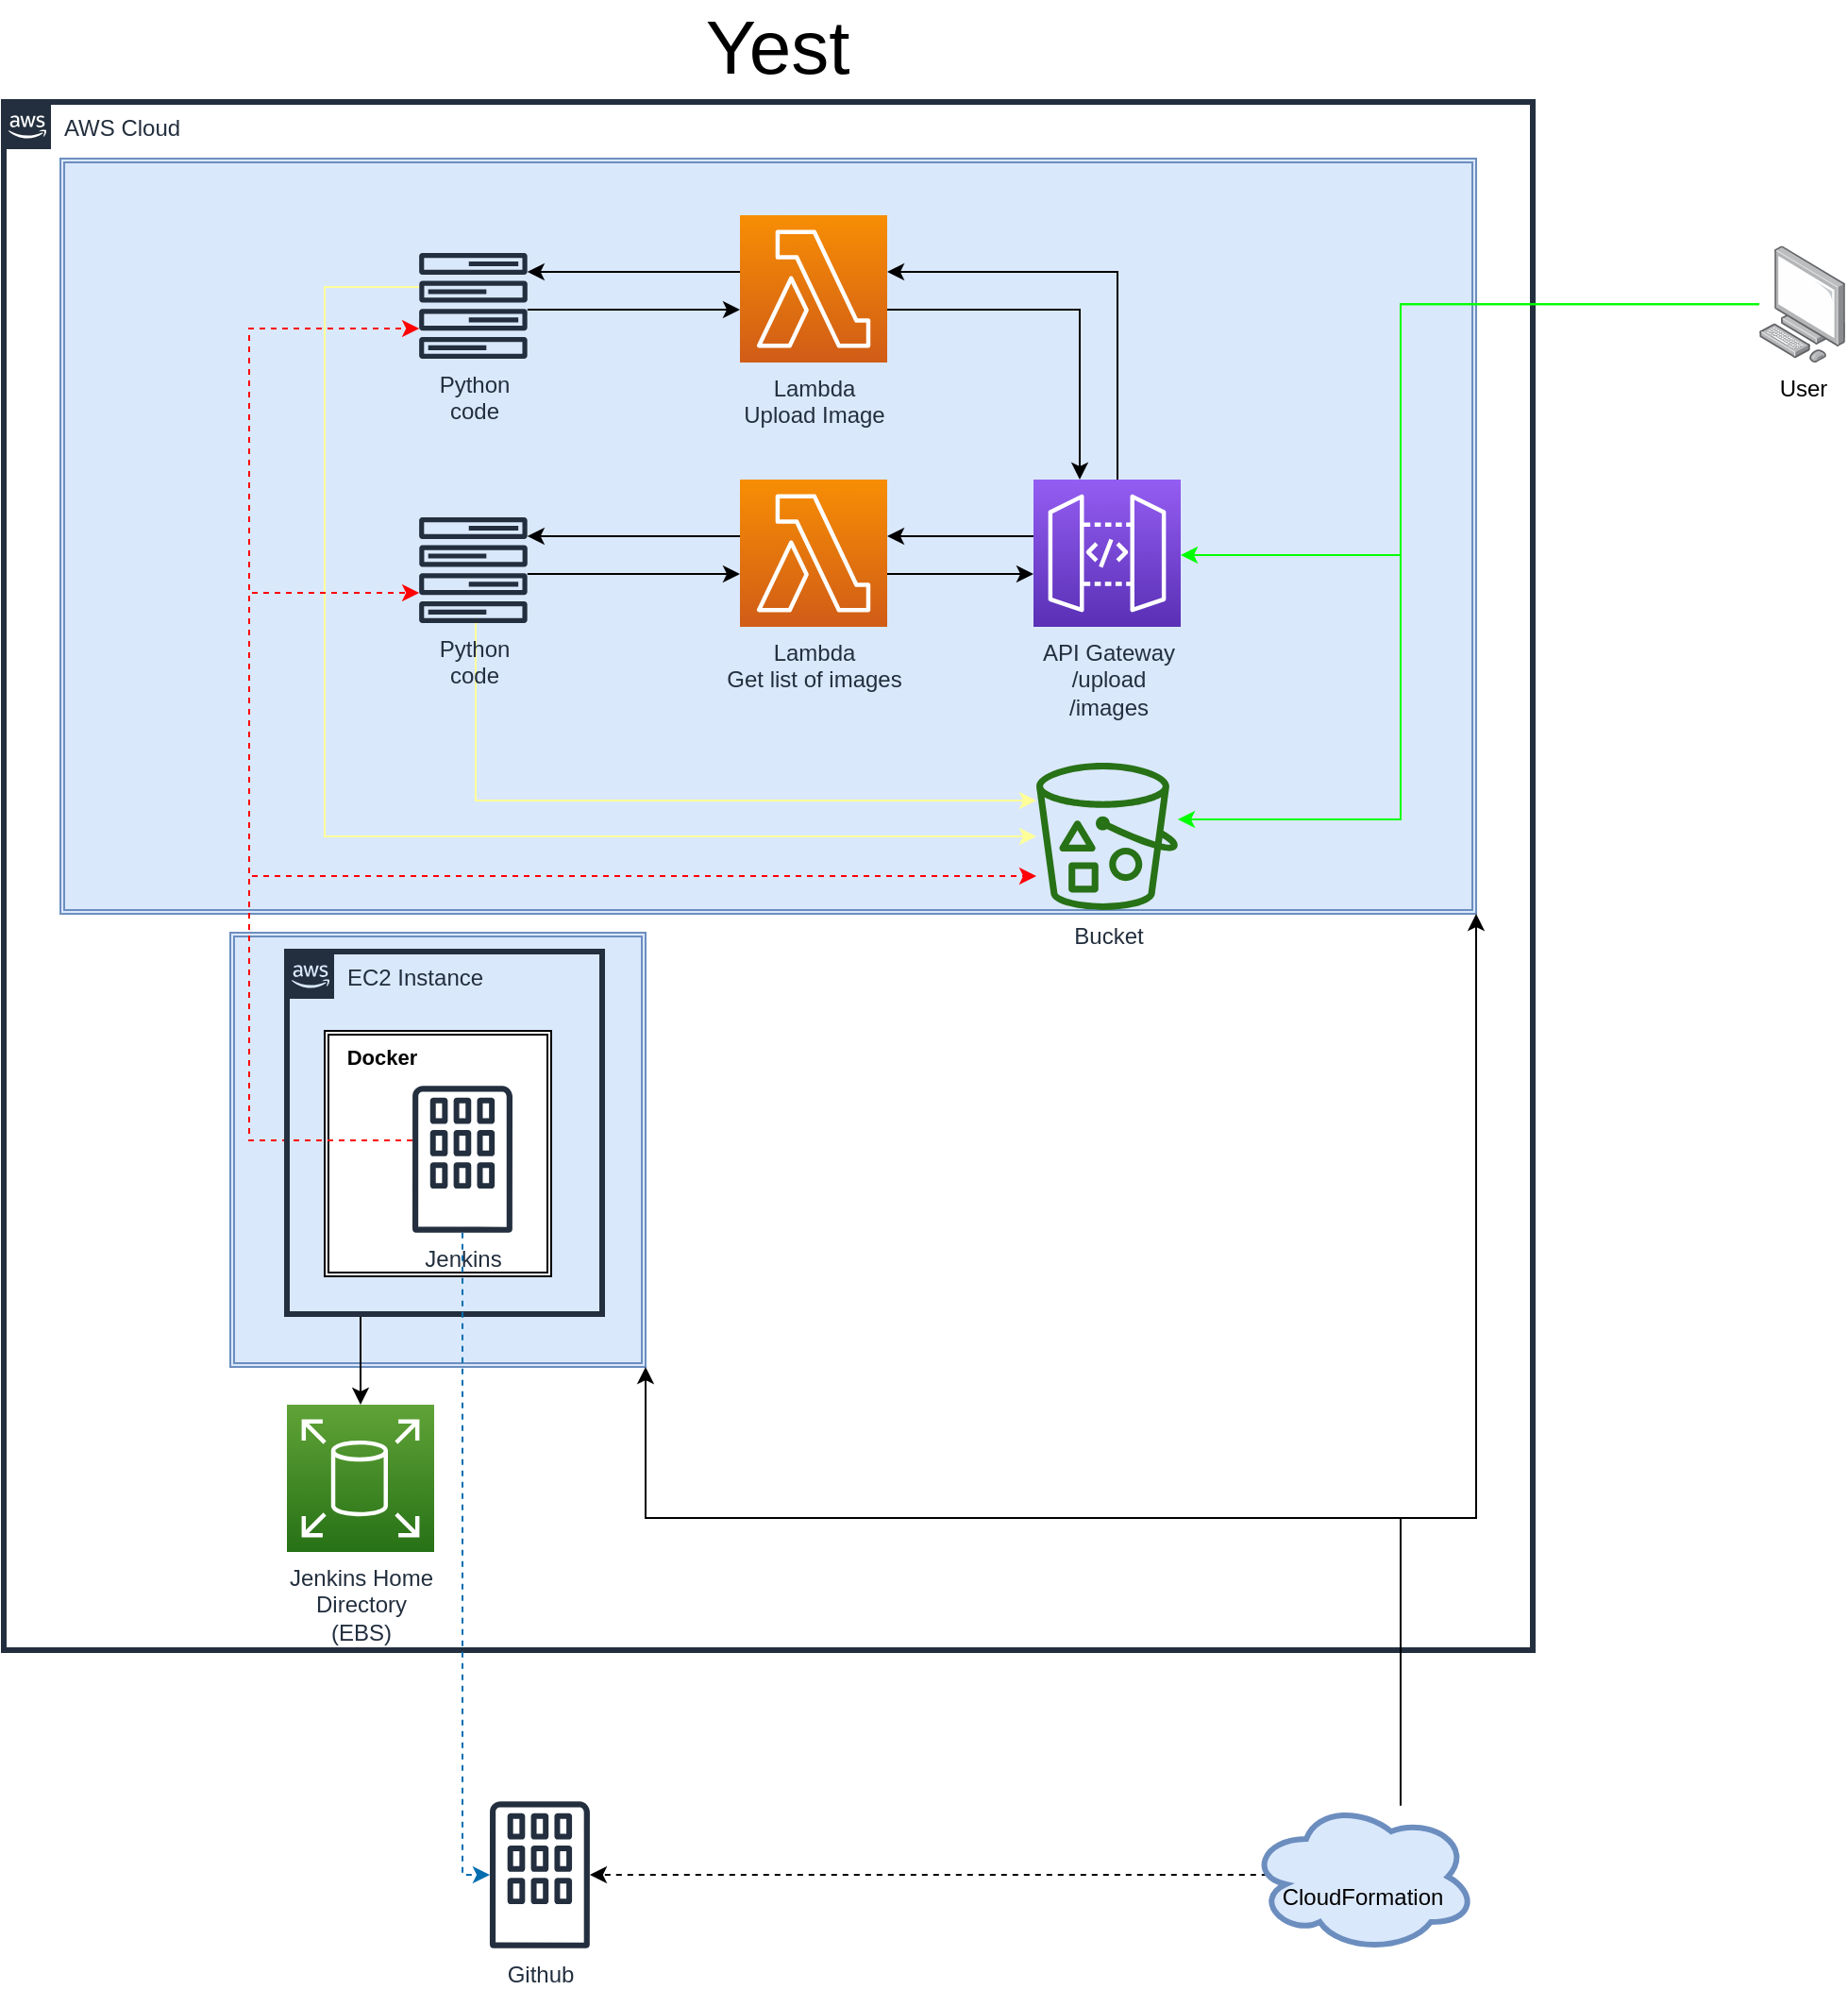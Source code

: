 <mxfile version="13.8.0" type="device"><diagram id="Ht1M8jgEwFfnCIfOTk4-" name="Page-1"><mxGraphModel dx="1422" dy="1621" grid="1" gridSize="10" guides="1" tooltips="1" connect="1" arrows="1" fold="1" page="1" pageScale="1" pageWidth="1169" pageHeight="827" math="0" shadow="0"><root><mxCell id="0"/><mxCell id="1" parent="0"/><mxCell id="UEzPUAAOIrF-is8g5C7q-74" value="AWS Cloud" style="points=[[0,0],[0.25,0],[0.5,0],[0.75,0],[1,0],[1,0.25],[1,0.5],[1,0.75],[1,1],[0.75,1],[0.5,1],[0.25,1],[0,1],[0,0.75],[0,0.5],[0,0.25]];outlineConnect=0;gradientColor=none;html=1;whiteSpace=wrap;fontSize=12;fontStyle=0;shape=mxgraph.aws4.group;grIcon=mxgraph.aws4.group_aws_cloud_alt;strokeColor=#232F3E;fillColor=none;verticalAlign=top;align=left;spacingLeft=30;fontColor=#232F3E;dashed=0;labelBackgroundColor=#ffffff;strokeWidth=3;" parent="1" vertex="1"><mxGeometry x="130" y="50" width="810" height="820" as="geometry"/></mxCell><mxCell id="kPeSdyLYlnjr1TN1_aFk-23" value="" style="shape=ext;double=1;rounded=0;whiteSpace=wrap;html=1;fillColor=#dae8fc;strokeColor=#6c8ebf;" vertex="1" parent="1"><mxGeometry x="250" y="490" width="220" height="230" as="geometry"/></mxCell><mxCell id="kPeSdyLYlnjr1TN1_aFk-12" value="" style="shape=ext;double=1;rounded=0;whiteSpace=wrap;html=1;fillColor=#dae8fc;strokeColor=#6c8ebf;" vertex="1" parent="1"><mxGeometry x="160" y="80" width="750" height="400" as="geometry"/></mxCell><mxCell id="kPeSdyLYlnjr1TN1_aFk-19" style="edgeStyle=orthogonalEdgeStyle;rounded=0;orthogonalLoop=1;jettySize=auto;html=1;strokeColor=#FF0008;dashed=1;" edge="1" parent="1" source="kPeSdyLYlnjr1TN1_aFk-1" target="UEzPUAAOIrF-is8g5C7q-77"><mxGeometry relative="1" as="geometry"><Array as="points"><mxPoint x="260" y="600"/><mxPoint x="260" y="460"/></Array></mxGeometry></mxCell><mxCell id="UEzPUAAOIrF-is8g5C7q-77" value="Bucket" style="outlineConnect=0;fontColor=#232F3E;gradientColor=none;fillColor=#277116;strokeColor=none;dashed=0;verticalLabelPosition=bottom;verticalAlign=top;align=center;html=1;fontSize=12;fontStyle=0;aspect=fixed;pointerEvents=1;shape=mxgraph.aws4.bucket_with_objects;labelBackgroundColor=none;" parent="1" vertex="1"><mxGeometry x="677" y="400" width="75" height="78" as="geometry"/></mxCell><mxCell id="I0tBvraWFZOy1C0ZbMYc-12" style="edgeStyle=orthogonalEdgeStyle;rounded=0;orthogonalLoop=1;jettySize=auto;html=1;" parent="1" source="I0tBvraWFZOy1C0ZbMYc-1" target="I0tBvraWFZOy1C0ZbMYc-3" edge="1"><mxGeometry relative="1" as="geometry"><Array as="points"><mxPoint x="700" y="160"/></Array></mxGeometry></mxCell><mxCell id="I0tBvraWFZOy1C0ZbMYc-28" style="edgeStyle=orthogonalEdgeStyle;rounded=0;orthogonalLoop=1;jettySize=auto;html=1;" parent="1" source="I0tBvraWFZOy1C0ZbMYc-1" target="I0tBvraWFZOy1C0ZbMYc-4" edge="1"><mxGeometry relative="1" as="geometry"><Array as="points"><mxPoint x="480" y="140"/><mxPoint x="480" y="140"/></Array></mxGeometry></mxCell><mxCell id="I0tBvraWFZOy1C0ZbMYc-1" value="Lambda&lt;br&gt;Upload Image" style="outlineConnect=0;fontColor=#232F3E;gradientColor=#F78E04;gradientDirection=north;fillColor=#D05C17;strokeColor=#ffffff;dashed=0;verticalLabelPosition=bottom;verticalAlign=top;align=center;html=1;fontSize=12;fontStyle=0;aspect=fixed;shape=mxgraph.aws4.resourceIcon;resIcon=mxgraph.aws4.lambda;" parent="1" vertex="1"><mxGeometry x="520" y="110" width="78" height="78" as="geometry"/></mxCell><mxCell id="I0tBvraWFZOy1C0ZbMYc-11" style="edgeStyle=orthogonalEdgeStyle;rounded=0;orthogonalLoop=1;jettySize=auto;html=1;" parent="1" source="I0tBvraWFZOy1C0ZbMYc-3" target="I0tBvraWFZOy1C0ZbMYc-1" edge="1"><mxGeometry relative="1" as="geometry"><Array as="points"><mxPoint x="720" y="140"/></Array></mxGeometry></mxCell><mxCell id="I0tBvraWFZOy1C0ZbMYc-30" style="edgeStyle=orthogonalEdgeStyle;rounded=0;orthogonalLoop=1;jettySize=auto;html=1;" parent="1" source="I0tBvraWFZOy1C0ZbMYc-3" target="I0tBvraWFZOy1C0ZbMYc-18" edge="1"><mxGeometry relative="1" as="geometry"><Array as="points"><mxPoint x="630" y="280"/><mxPoint x="630" y="280"/></Array></mxGeometry></mxCell><mxCell id="I0tBvraWFZOy1C0ZbMYc-3" value="API Gateway&lt;br&gt;/upload&lt;br&gt;/images" style="outlineConnect=0;fontColor=#232F3E;gradientColor=#945DF2;gradientDirection=north;fillColor=#5A30B5;strokeColor=#ffffff;dashed=0;verticalLabelPosition=bottom;verticalAlign=top;align=center;html=1;fontSize=12;fontStyle=0;aspect=fixed;shape=mxgraph.aws4.resourceIcon;resIcon=mxgraph.aws4.api_gateway;" parent="1" vertex="1"><mxGeometry x="675.5" y="250" width="78" height="78" as="geometry"/></mxCell><mxCell id="I0tBvraWFZOy1C0ZbMYc-14" style="edgeStyle=orthogonalEdgeStyle;rounded=0;orthogonalLoop=1;jettySize=auto;html=1;strokeColor=#FFFF99;startArrow=none;startFill=0;" parent="1" source="I0tBvraWFZOy1C0ZbMYc-4" target="UEzPUAAOIrF-is8g5C7q-77" edge="1"><mxGeometry relative="1" as="geometry"><Array as="points"><mxPoint x="300" y="148"/><mxPoint x="300" y="439"/></Array></mxGeometry></mxCell><mxCell id="I0tBvraWFZOy1C0ZbMYc-29" style="edgeStyle=orthogonalEdgeStyle;rounded=0;orthogonalLoop=1;jettySize=auto;html=1;" parent="1" source="I0tBvraWFZOy1C0ZbMYc-4" target="I0tBvraWFZOy1C0ZbMYc-1" edge="1"><mxGeometry relative="1" as="geometry"><Array as="points"><mxPoint x="480" y="160"/><mxPoint x="480" y="160"/></Array></mxGeometry></mxCell><mxCell id="I0tBvraWFZOy1C0ZbMYc-4" value="Python&lt;br&gt;code" style="outlineConnect=0;fontColor=#232F3E;gradientColor=none;fillColor=#232F3E;strokeColor=none;dashed=0;verticalLabelPosition=bottom;verticalAlign=top;align=center;html=1;fontSize=12;fontStyle=0;aspect=fixed;pointerEvents=1;shape=mxgraph.aws4.forums;" parent="1" vertex="1"><mxGeometry x="350" y="130" width="57.47" height="56" as="geometry"/></mxCell><mxCell id="I0tBvraWFZOy1C0ZbMYc-9" style="edgeStyle=orthogonalEdgeStyle;rounded=0;orthogonalLoop=1;jettySize=auto;html=1;fontColor=#00FF00;strokeColor=#00ff00;" parent="1" source="I0tBvraWFZOy1C0ZbMYc-7" target="UEzPUAAOIrF-is8g5C7q-77" edge="1"><mxGeometry relative="1" as="geometry"><Array as="points"><mxPoint x="870" y="430"/></Array></mxGeometry></mxCell><mxCell id="I0tBvraWFZOy1C0ZbMYc-10" style="edgeStyle=orthogonalEdgeStyle;rounded=0;orthogonalLoop=1;jettySize=auto;html=1;fontColor=#00FF00;strokeColor=#00ff00;" parent="1" source="I0tBvraWFZOy1C0ZbMYc-7" target="I0tBvraWFZOy1C0ZbMYc-3" edge="1"><mxGeometry relative="1" as="geometry"><Array as="points"><mxPoint x="870" y="290"/></Array></mxGeometry></mxCell><mxCell id="I0tBvraWFZOy1C0ZbMYc-7" value="User" style="points=[];aspect=fixed;html=1;align=center;shadow=0;dashed=0;image;image=img/lib/allied_telesis/computer_and_terminals/Personal_Computer.svg;" parent="1" vertex="1"><mxGeometry x="1060" y="126.2" width="45.6" height="61.8" as="geometry"/></mxCell><mxCell id="I0tBvraWFZOy1C0ZbMYc-16" style="edgeStyle=orthogonalEdgeStyle;rounded=0;orthogonalLoop=1;jettySize=auto;html=1;" parent="1" source="I0tBvraWFZOy1C0ZbMYc-18" target="I0tBvraWFZOy1C0ZbMYc-23" edge="1"><mxGeometry relative="1" as="geometry"><Array as="points"><mxPoint x="470" y="280"/><mxPoint x="470" y="280"/></Array></mxGeometry></mxCell><mxCell id="I0tBvraWFZOy1C0ZbMYc-31" style="edgeStyle=orthogonalEdgeStyle;rounded=0;orthogonalLoop=1;jettySize=auto;html=1;" parent="1" source="I0tBvraWFZOy1C0ZbMYc-18" target="I0tBvraWFZOy1C0ZbMYc-3" edge="1"><mxGeometry relative="1" as="geometry"><Array as="points"><mxPoint x="630" y="300"/><mxPoint x="630" y="300"/></Array></mxGeometry></mxCell><mxCell id="I0tBvraWFZOy1C0ZbMYc-18" value="Lambda&lt;br&gt;Get list of images" style="outlineConnect=0;fontColor=#232F3E;gradientColor=#F78E04;gradientDirection=north;fillColor=#D05C17;strokeColor=#ffffff;dashed=0;verticalLabelPosition=bottom;verticalAlign=top;align=center;html=1;fontSize=12;fontStyle=0;aspect=fixed;shape=mxgraph.aws4.resourceIcon;resIcon=mxgraph.aws4.lambda;" parent="1" vertex="1"><mxGeometry x="520" y="250.0" width="78" height="78" as="geometry"/></mxCell><mxCell id="I0tBvraWFZOy1C0ZbMYc-32" style="edgeStyle=orthogonalEdgeStyle;rounded=0;orthogonalLoop=1;jettySize=auto;html=1;strokeColor=#FFFF99;startArrow=none;startFill=0;" parent="1" source="I0tBvraWFZOy1C0ZbMYc-23" target="UEzPUAAOIrF-is8g5C7q-77" edge="1"><mxGeometry relative="1" as="geometry"><Array as="points"><mxPoint x="380" y="420"/></Array></mxGeometry></mxCell><mxCell id="I0tBvraWFZOy1C0ZbMYc-33" style="edgeStyle=orthogonalEdgeStyle;rounded=0;orthogonalLoop=1;jettySize=auto;html=1;" parent="1" source="I0tBvraWFZOy1C0ZbMYc-23" target="I0tBvraWFZOy1C0ZbMYc-18" edge="1"><mxGeometry relative="1" as="geometry"><Array as="points"><mxPoint x="470" y="300"/><mxPoint x="470" y="300"/></Array></mxGeometry></mxCell><mxCell id="I0tBvraWFZOy1C0ZbMYc-23" value="Python&lt;br&gt;code" style="outlineConnect=0;fontColor=#232F3E;gradientColor=none;fillColor=#232F3E;strokeColor=none;dashed=0;verticalLabelPosition=bottom;verticalAlign=top;align=center;html=1;fontSize=12;fontStyle=0;aspect=fixed;pointerEvents=1;shape=mxgraph.aws4.forums;" parent="1" vertex="1"><mxGeometry x="350" y="270" width="57.47" height="56" as="geometry"/></mxCell><mxCell id="I0tBvraWFZOy1C0ZbMYc-46" style="edgeStyle=orthogonalEdgeStyle;rounded=0;orthogonalLoop=1;jettySize=auto;html=1;dashed=1;fontSize=40;exitX=0.07;exitY=0.4;exitDx=0;exitDy=0;exitPerimeter=0;" parent="1" source="I0tBvraWFZOy1C0ZbMYc-44" target="I0tBvraWFZOy1C0ZbMYc-34" edge="1"><mxGeometry relative="1" as="geometry"><Array as="points"><mxPoint x="798" y="989"/></Array></mxGeometry></mxCell><object label="Github" id="I0tBvraWFZOy1C0ZbMYc-34"><mxCell style="outlineConnect=0;fontColor=#232F3E;gradientColor=none;fillColor=#232F3E;strokeColor=none;dashed=0;verticalLabelPosition=bottom;verticalAlign=top;align=center;html=1;fontSize=12;fontStyle=0;aspect=fixed;pointerEvents=1;shape=mxgraph.aws4.corporate_data_center;" parent="1" vertex="1"><mxGeometry x="387.47" y="950" width="53" height="78" as="geometry"/></mxCell></object><mxCell id="I0tBvraWFZOy1C0ZbMYc-43" value="Yest" style="text;html=1;strokeColor=none;fillColor=none;align=center;verticalAlign=middle;whiteSpace=wrap;rounded=0;fontSize=40;" parent="1" vertex="1"><mxGeometry x="520" y="10" width="40" height="20" as="geometry"/></mxCell><mxCell id="kPeSdyLYlnjr1TN1_aFk-14" style="edgeStyle=orthogonalEdgeStyle;rounded=0;orthogonalLoop=1;jettySize=auto;html=1;entryX=1;entryY=1;entryDx=0;entryDy=0;" edge="1" parent="1" source="I0tBvraWFZOy1C0ZbMYc-44" target="kPeSdyLYlnjr1TN1_aFk-12"><mxGeometry relative="1" as="geometry"><Array as="points"><mxPoint x="870" y="800"/><mxPoint x="910" y="800"/></Array></mxGeometry></mxCell><mxCell id="kPeSdyLYlnjr1TN1_aFk-24" style="edgeStyle=orthogonalEdgeStyle;rounded=0;orthogonalLoop=1;jettySize=auto;html=1;entryX=1;entryY=1;entryDx=0;entryDy=0;startArrow=none;startFill=0;fontColor=#00FF00;" edge="1" parent="1" source="I0tBvraWFZOy1C0ZbMYc-44" target="kPeSdyLYlnjr1TN1_aFk-23"><mxGeometry relative="1" as="geometry"><Array as="points"><mxPoint x="870" y="800"/><mxPoint x="470" y="800"/></Array></mxGeometry></mxCell><mxCell id="I0tBvraWFZOy1C0ZbMYc-44" value="&lt;font style=&quot;font-size: 12px&quot;&gt;CloudFormation&lt;/font&gt;" style="ellipse;shape=cloud;whiteSpace=wrap;html=1;strokeWidth=3;fontSize=40;fillColor=#dae8fc;strokeColor=#6c8ebf;" parent="1" vertex="1"><mxGeometry x="790" y="950" width="120" height="80" as="geometry"/></mxCell><mxCell id="kPeSdyLYlnjr1TN1_aFk-11" style="edgeStyle=orthogonalEdgeStyle;rounded=0;orthogonalLoop=1;jettySize=auto;html=1;" edge="1" parent="1" source="kPeSdyLYlnjr1TN1_aFk-3" target="kPeSdyLYlnjr1TN1_aFk-10"><mxGeometry relative="1" as="geometry"><Array as="points"><mxPoint x="319" y="720"/><mxPoint x="319" y="720"/></Array></mxGeometry></mxCell><mxCell id="kPeSdyLYlnjr1TN1_aFk-10" value="Jenkins Home &lt;br&gt;Directory&lt;br&gt;(EBS)" style="outlineConnect=0;fontColor=#232F3E;gradientColor=#60A337;gradientDirection=north;fillColor=#277116;strokeColor=#ffffff;dashed=0;verticalLabelPosition=bottom;verticalAlign=top;align=center;html=1;fontSize=12;fontStyle=0;aspect=fixed;shape=mxgraph.aws4.resourceIcon;resIcon=mxgraph.aws4.elastic_block_store;" vertex="1" parent="1"><mxGeometry x="280" y="740" width="78" height="78" as="geometry"/></mxCell><mxCell id="kPeSdyLYlnjr1TN1_aFk-6" value="" style="shape=ext;double=1;rounded=0;whiteSpace=wrap;html=1;" vertex="1" parent="1"><mxGeometry x="300" y="542" width="120" height="130" as="geometry"/></mxCell><mxCell id="kPeSdyLYlnjr1TN1_aFk-7" value="&lt;font style=&quot;font-size: 11px&quot;&gt;Docker&lt;/font&gt;" style="text;strokeColor=none;fillColor=none;html=1;fontSize=24;fontStyle=1;verticalAlign=middle;align=center;" vertex="1" parent="1"><mxGeometry x="280" y="532" width="100" height="40" as="geometry"/></mxCell><object label="Jenkins" id="kPeSdyLYlnjr1TN1_aFk-1"><mxCell style="outlineConnect=0;fontColor=#232F3E;gradientColor=none;fillColor=#232F3E;strokeColor=none;dashed=0;verticalLabelPosition=bottom;verticalAlign=top;align=center;html=1;fontSize=12;fontStyle=0;aspect=fixed;pointerEvents=1;shape=mxgraph.aws4.corporate_data_center;" vertex="1" parent="1"><mxGeometry x="346.5" y="571" width="53" height="78" as="geometry"/></mxCell></object><mxCell id="kPeSdyLYlnjr1TN1_aFk-17" style="edgeStyle=orthogonalEdgeStyle;rounded=0;orthogonalLoop=1;jettySize=auto;html=1;strokeColor=#FF0000;dashed=1;" edge="1" parent="1" source="kPeSdyLYlnjr1TN1_aFk-1" target="I0tBvraWFZOy1C0ZbMYc-23"><mxGeometry relative="1" as="geometry"><Array as="points"><mxPoint x="260" y="600"/><mxPoint x="260" y="310"/></Array></mxGeometry></mxCell><mxCell id="kPeSdyLYlnjr1TN1_aFk-18" style="edgeStyle=orthogonalEdgeStyle;rounded=0;orthogonalLoop=1;jettySize=auto;html=1;strokeColor=#FF0000;dashed=1;" edge="1" parent="1" source="kPeSdyLYlnjr1TN1_aFk-1" target="I0tBvraWFZOy1C0ZbMYc-4"><mxGeometry relative="1" as="geometry"><Array as="points"><mxPoint x="260" y="600"/><mxPoint x="260" y="170"/></Array></mxGeometry></mxCell><mxCell id="kPeSdyLYlnjr1TN1_aFk-3" value="EC2 Instance" style="points=[[0,0],[0.25,0],[0.5,0],[0.75,0],[1,0],[1,0.25],[1,0.5],[1,0.75],[1,1],[0.75,1],[0.5,1],[0.25,1],[0,1],[0,0.75],[0,0.5],[0,0.25]];outlineConnect=0;gradientColor=none;html=1;whiteSpace=wrap;fontSize=12;fontStyle=0;shape=mxgraph.aws4.group;grIcon=mxgraph.aws4.group_aws_cloud_alt;strokeColor=#232F3E;fillColor=none;verticalAlign=top;align=left;spacingLeft=30;fontColor=#232F3E;dashed=0;labelBackgroundColor=none;strokeWidth=3;" vertex="1" parent="1"><mxGeometry x="280" y="500" width="167" height="192" as="geometry"/></mxCell><mxCell id="kPeSdyLYlnjr1TN1_aFk-22" style="edgeStyle=orthogonalEdgeStyle;rounded=0;orthogonalLoop=1;jettySize=auto;html=1;dashed=1;startArrow=none;startFill=0;strokeColor=#006EAF;fontColor=#00FF00;" edge="1" parent="1" source="kPeSdyLYlnjr1TN1_aFk-1" target="I0tBvraWFZOy1C0ZbMYc-34"><mxGeometry relative="1" as="geometry"><Array as="points"><mxPoint x="373" y="989"/></Array></mxGeometry></mxCell></root></mxGraphModel></diagram></mxfile>